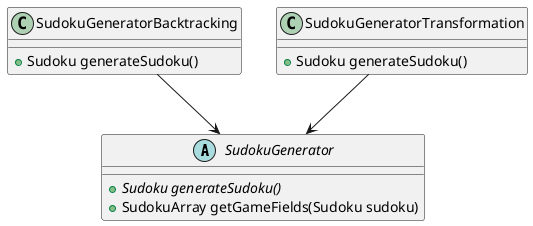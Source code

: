 @startuml
 abstract class SudokuGenerator {
   + Sudoku {abstract} generateSudoku()
   + SudokuArray getGameFields(Sudoku sudoku)
 }

  class SudokuGeneratorBacktracking {
     + Sudoku generateSudoku()
  }

  class SudokuGeneratorTransformation {
    + Sudoku generateSudoku()
  }

 SudokuGeneratorTransformation --> SudokuGenerator
 SudokuGeneratorBacktracking --> SudokuGenerator
@enduml
